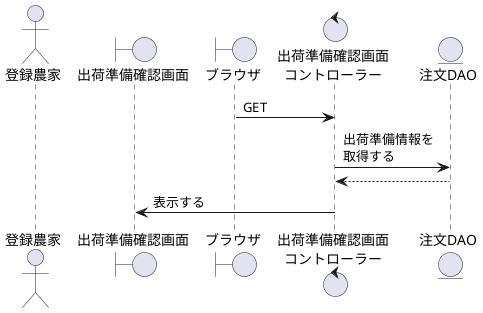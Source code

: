 @startuml 出荷準備確認画面を表示

actor    "登録農家" as account
boundary "出荷準備確認画面" as Mypage
boundary "ブラウザ" as brz
control  "出荷準備確認画面\nコントローラー" as Acquisition_c
entity   "注文DAO" as Account

'-------------------------------------------------------------------------------------------

brz -> Acquisition_c : GET
Acquisition_c -> Account : 出荷準備情報を\n取得する
Acquisition_c <-- Account
Mypage <- Acquisition_c : 表示する

@enduml